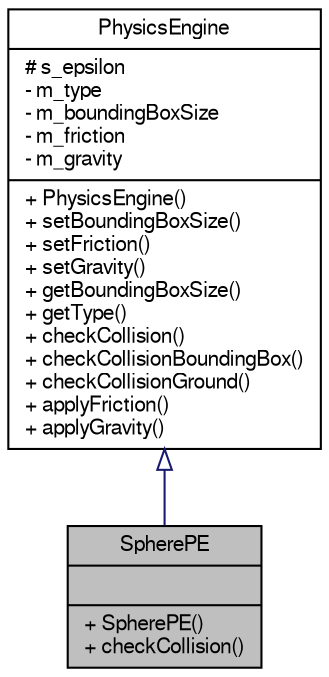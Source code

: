 digraph "SpherePE"
{
  edge [fontname="FreeSans",fontsize="10",labelfontname="FreeSans",labelfontsize="10"];
  node [fontname="FreeSans",fontsize="10",shape=record];
  Node1 [label="{SpherePE\n||+ SpherePE()\l+ checkCollision()\l}",height=0.2,width=0.4,color="black", fillcolor="grey75", style="filled" fontcolor="black"];
  Node2 -> Node1 [dir="back",color="midnightblue",fontsize="10",style="solid",arrowtail="onormal",fontname="FreeSans"];
  Node2 [label="{PhysicsEngine\n|# s_epsilon\l- m_type\l- m_boundingBoxSize\l- m_friction\l- m_gravity\l|+ PhysicsEngine()\l+ setBoundingBoxSize()\l+ setFriction()\l+ setGravity()\l+ getBoundingBoxSize()\l+ getType()\l+ checkCollision()\l+ checkCollisionBoundingBox()\l+ checkCollisionGround()\l+ applyFriction()\l+ applyGravity()\l}",height=0.2,width=0.4,color="black", fillcolor="white", style="filled",URL="$class_physics_engine.html",tooltip="This abstract class represents the interface of a physics engine, which is the responsible of handle ..."];
}
